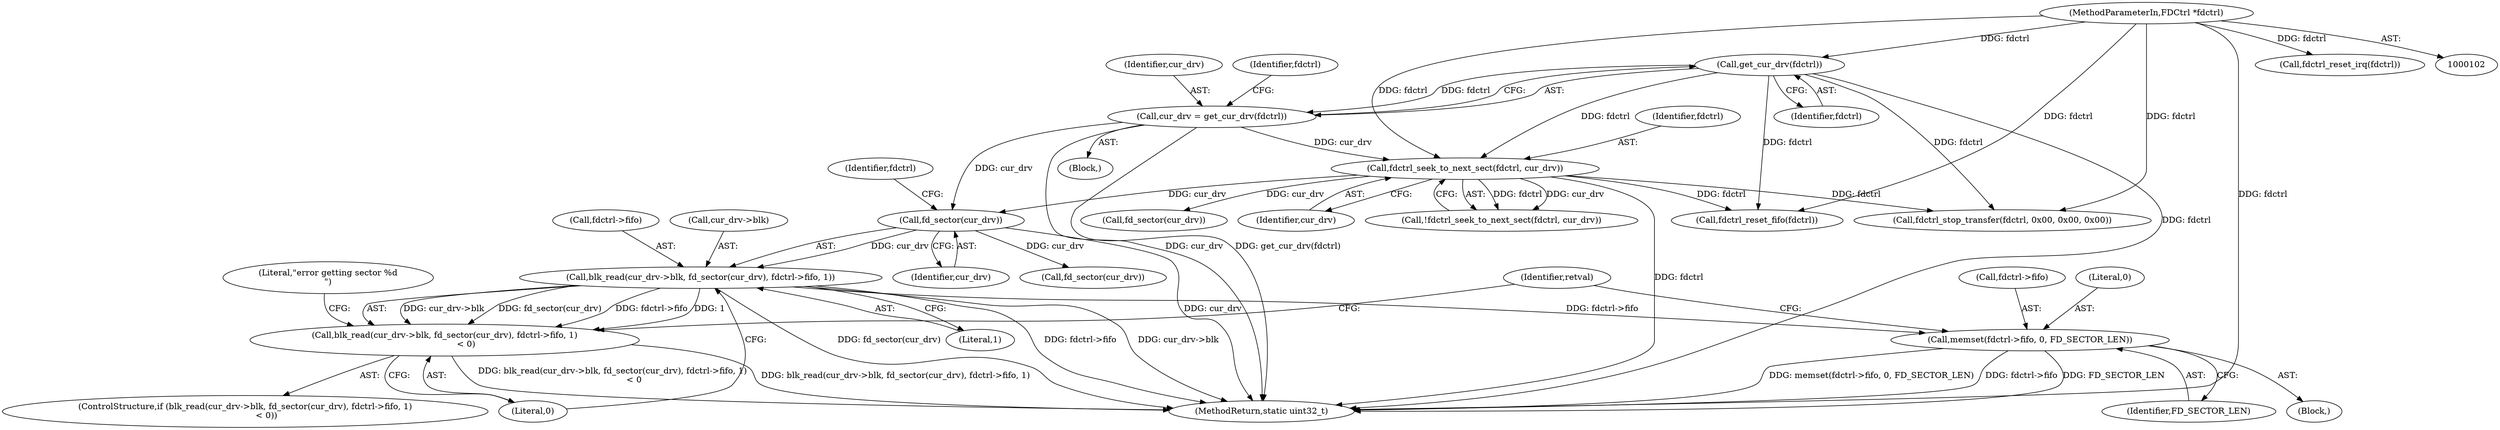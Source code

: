 digraph "0_qemu_e907746266721f305d67bc0718795fedee2e824c_0@API" {
"1000179" [label="(Call,blk_read(cur_drv->blk, fd_sector(cur_drv), fdctrl->fifo, 1))"];
"1000183" [label="(Call,fd_sector(cur_drv))"];
"1000167" [label="(Call,fdctrl_seek_to_next_sect(fdctrl, cur_drv))"];
"1000113" [label="(Call,get_cur_drv(fdctrl))"];
"1000103" [label="(MethodParameterIn,FDCtrl *fdctrl)"];
"1000111" [label="(Call,cur_drv = get_cur_drv(fdctrl))"];
"1000178" [label="(Call,blk_read(cur_drv->blk, fd_sector(cur_drv), fdctrl->fifo, 1)\n                < 0)"];
"1000195" [label="(Call,memset(fdctrl->fifo, 0, FD_SECTOR_LEN))"];
"1000246" [label="(MethodReturn,static uint32_t)"];
"1000195" [label="(Call,memset(fdctrl->fifo, 0, FD_SECTOR_LEN))"];
"1000180" [label="(Call,cur_drv->blk)"];
"1000117" [label="(Identifier,fdctrl)"];
"1000237" [label="(Call,fdctrl_reset_fifo(fdctrl))"];
"1000183" [label="(Call,fd_sector(cur_drv))"];
"1000200" [label="(Identifier,FD_SECTOR_LEN)"];
"1000168" [label="(Identifier,fdctrl)"];
"1000103" [label="(MethodParameterIn,FDCtrl *fdctrl)"];
"1000173" [label="(Call,fd_sector(cur_drv))"];
"1000186" [label="(Identifier,fdctrl)"];
"1000177" [label="(ControlStructure,if (blk_read(cur_drv->blk, fd_sector(cur_drv), fdctrl->fifo, 1)\n                < 0))"];
"1000113" [label="(Call,get_cur_drv(fdctrl))"];
"1000192" [label="(Literal,\"error getting sector %d\n\")"];
"1000239" [label="(Call,fdctrl_reset_irq(fdctrl))"];
"1000111" [label="(Call,cur_drv = get_cur_drv(fdctrl))"];
"1000169" [label="(Identifier,cur_drv)"];
"1000185" [label="(Call,fdctrl->fifo)"];
"1000112" [label="(Identifier,cur_drv)"];
"1000230" [label="(Call,fdctrl_stop_transfer(fdctrl, 0x00, 0x00, 0x00))"];
"1000202" [label="(Identifier,retval)"];
"1000184" [label="(Identifier,cur_drv)"];
"1000104" [label="(Block,)"];
"1000193" [label="(Call,fd_sector(cur_drv))"];
"1000189" [label="(Literal,0)"];
"1000196" [label="(Call,fdctrl->fifo)"];
"1000199" [label="(Literal,0)"];
"1000178" [label="(Call,blk_read(cur_drv->blk, fd_sector(cur_drv), fdctrl->fifo, 1)\n                < 0)"];
"1000167" [label="(Call,fdctrl_seek_to_next_sect(fdctrl, cur_drv))"];
"1000114" [label="(Identifier,fdctrl)"];
"1000188" [label="(Literal,1)"];
"1000166" [label="(Call,!fdctrl_seek_to_next_sect(fdctrl, cur_drv))"];
"1000179" [label="(Call,blk_read(cur_drv->blk, fd_sector(cur_drv), fdctrl->fifo, 1))"];
"1000190" [label="(Block,)"];
"1000179" -> "1000178"  [label="AST: "];
"1000179" -> "1000188"  [label="CFG: "];
"1000180" -> "1000179"  [label="AST: "];
"1000183" -> "1000179"  [label="AST: "];
"1000185" -> "1000179"  [label="AST: "];
"1000188" -> "1000179"  [label="AST: "];
"1000189" -> "1000179"  [label="CFG: "];
"1000179" -> "1000246"  [label="DDG: fdctrl->fifo"];
"1000179" -> "1000246"  [label="DDG: cur_drv->blk"];
"1000179" -> "1000246"  [label="DDG: fd_sector(cur_drv)"];
"1000179" -> "1000178"  [label="DDG: cur_drv->blk"];
"1000179" -> "1000178"  [label="DDG: fd_sector(cur_drv)"];
"1000179" -> "1000178"  [label="DDG: fdctrl->fifo"];
"1000179" -> "1000178"  [label="DDG: 1"];
"1000183" -> "1000179"  [label="DDG: cur_drv"];
"1000179" -> "1000195"  [label="DDG: fdctrl->fifo"];
"1000183" -> "1000184"  [label="CFG: "];
"1000184" -> "1000183"  [label="AST: "];
"1000186" -> "1000183"  [label="CFG: "];
"1000183" -> "1000246"  [label="DDG: cur_drv"];
"1000167" -> "1000183"  [label="DDG: cur_drv"];
"1000111" -> "1000183"  [label="DDG: cur_drv"];
"1000183" -> "1000193"  [label="DDG: cur_drv"];
"1000167" -> "1000166"  [label="AST: "];
"1000167" -> "1000169"  [label="CFG: "];
"1000168" -> "1000167"  [label="AST: "];
"1000169" -> "1000167"  [label="AST: "];
"1000166" -> "1000167"  [label="CFG: "];
"1000167" -> "1000246"  [label="DDG: fdctrl"];
"1000167" -> "1000166"  [label="DDG: fdctrl"];
"1000167" -> "1000166"  [label="DDG: cur_drv"];
"1000113" -> "1000167"  [label="DDG: fdctrl"];
"1000103" -> "1000167"  [label="DDG: fdctrl"];
"1000111" -> "1000167"  [label="DDG: cur_drv"];
"1000167" -> "1000173"  [label="DDG: cur_drv"];
"1000167" -> "1000230"  [label="DDG: fdctrl"];
"1000167" -> "1000237"  [label="DDG: fdctrl"];
"1000113" -> "1000111"  [label="AST: "];
"1000113" -> "1000114"  [label="CFG: "];
"1000114" -> "1000113"  [label="AST: "];
"1000111" -> "1000113"  [label="CFG: "];
"1000113" -> "1000246"  [label="DDG: fdctrl"];
"1000113" -> "1000111"  [label="DDG: fdctrl"];
"1000103" -> "1000113"  [label="DDG: fdctrl"];
"1000113" -> "1000230"  [label="DDG: fdctrl"];
"1000113" -> "1000237"  [label="DDG: fdctrl"];
"1000103" -> "1000102"  [label="AST: "];
"1000103" -> "1000246"  [label="DDG: fdctrl"];
"1000103" -> "1000230"  [label="DDG: fdctrl"];
"1000103" -> "1000237"  [label="DDG: fdctrl"];
"1000103" -> "1000239"  [label="DDG: fdctrl"];
"1000111" -> "1000104"  [label="AST: "];
"1000112" -> "1000111"  [label="AST: "];
"1000117" -> "1000111"  [label="CFG: "];
"1000111" -> "1000246"  [label="DDG: cur_drv"];
"1000111" -> "1000246"  [label="DDG: get_cur_drv(fdctrl)"];
"1000178" -> "1000177"  [label="AST: "];
"1000178" -> "1000189"  [label="CFG: "];
"1000189" -> "1000178"  [label="AST: "];
"1000192" -> "1000178"  [label="CFG: "];
"1000202" -> "1000178"  [label="CFG: "];
"1000178" -> "1000246"  [label="DDG: blk_read(cur_drv->blk, fd_sector(cur_drv), fdctrl->fifo, 1)\n                < 0"];
"1000178" -> "1000246"  [label="DDG: blk_read(cur_drv->blk, fd_sector(cur_drv), fdctrl->fifo, 1)"];
"1000195" -> "1000190"  [label="AST: "];
"1000195" -> "1000200"  [label="CFG: "];
"1000196" -> "1000195"  [label="AST: "];
"1000199" -> "1000195"  [label="AST: "];
"1000200" -> "1000195"  [label="AST: "];
"1000202" -> "1000195"  [label="CFG: "];
"1000195" -> "1000246"  [label="DDG: FD_SECTOR_LEN"];
"1000195" -> "1000246"  [label="DDG: memset(fdctrl->fifo, 0, FD_SECTOR_LEN)"];
"1000195" -> "1000246"  [label="DDG: fdctrl->fifo"];
}

